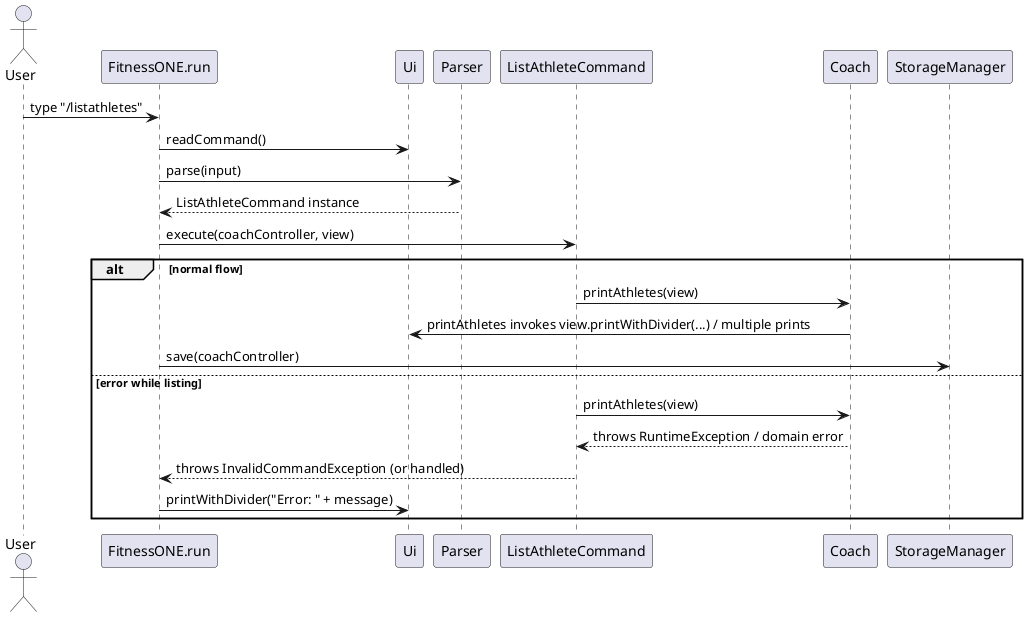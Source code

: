 @startuml
actor User
participant FitnessONE as "FitnessONE.run"
participant Ui as "Ui"
participant Parser as "Parser"
participant ListCmd as "ListAthleteCommand"
participant Coach as "Coach"
participant Storage as "StorageManager"

User -> FitnessONE : type "/listathletes"
FitnessONE -> Ui : readCommand()
FitnessONE -> Parser : parse(input)
Parser --> FitnessONE : ListAthleteCommand instance
FitnessONE -> ListCmd : execute(coachController, view)

alt normal flow
    ListCmd -> Coach : printAthletes(view)
    Coach -> Ui : printAthletes invokes view.printWithDivider(...) / multiple prints
    FitnessONE -> Storage : save(coachController)
else error while listing
    ListCmd -> Coach : printAthletes(view)
    Coach --> ListCmd : throws RuntimeException / domain error
    ListCmd --> FitnessONE : throws InvalidCommandException (or handled)
    FitnessONE -> Ui : printWithDivider("Error: " + message)
end
@enduml
